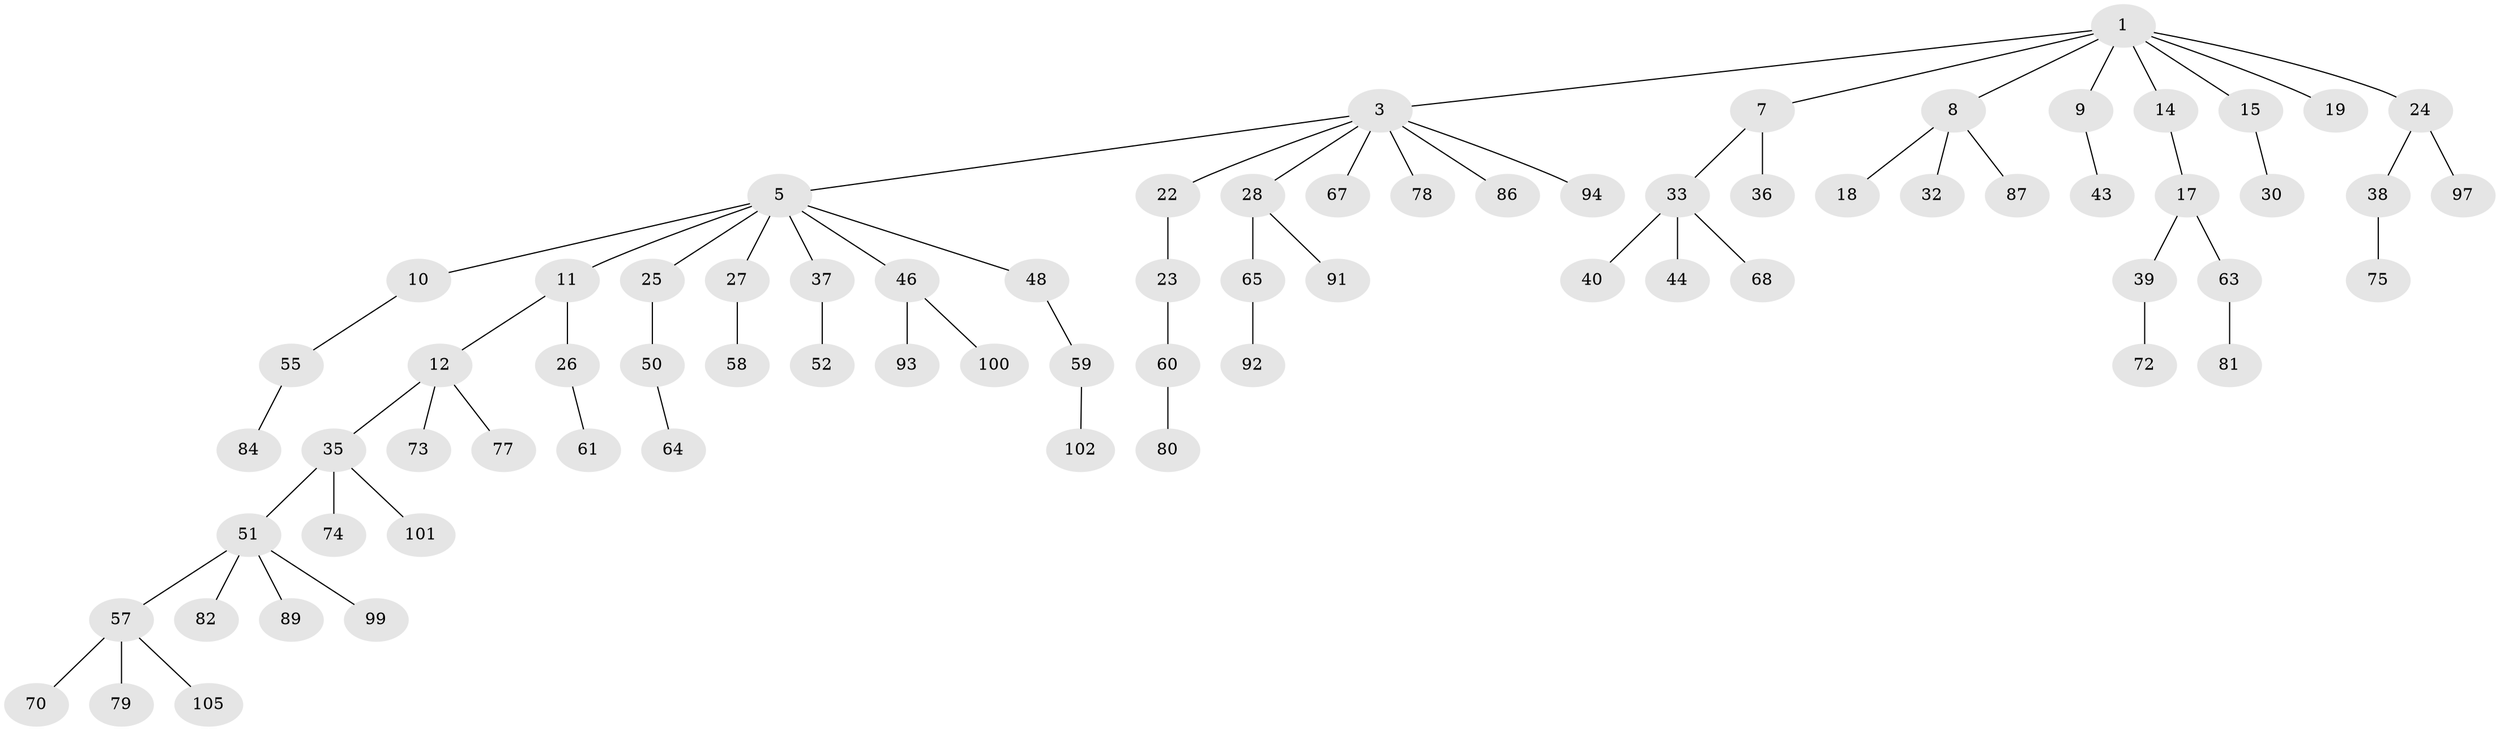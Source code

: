 // original degree distribution, {7: 0.01904761904761905, 3: 0.0761904761904762, 4: 0.05714285714285714, 6: 0.01904761904761905, 5: 0.0380952380952381, 2: 0.29523809523809524, 1: 0.49523809523809526}
// Generated by graph-tools (version 1.1) at 2025/19/03/04/25 18:19:10]
// undirected, 73 vertices, 72 edges
graph export_dot {
graph [start="1"]
  node [color=gray90,style=filled];
  1 [super="+2"];
  3 [super="+4"];
  5 [super="+6"];
  7 [super="+53"];
  8 [super="+21"];
  9;
  10;
  11;
  12 [super="+66+16+13"];
  14;
  15 [super="+90"];
  17 [super="+49+20"];
  18;
  19;
  22;
  23 [super="+71"];
  24;
  25;
  26 [super="+88+31+29+42"];
  27;
  28;
  30;
  32;
  33 [super="+34+98+41+47"];
  35 [super="+56+62"];
  36;
  37;
  38;
  39;
  40;
  43 [super="+45"];
  44;
  46;
  48;
  50;
  51;
  52;
  55;
  57;
  58;
  59;
  60;
  61;
  63;
  64;
  65;
  67 [super="+69"];
  68;
  70;
  72;
  73;
  74 [super="+76"];
  75 [super="+83"];
  77;
  78;
  79;
  80;
  81;
  82;
  84;
  86;
  87;
  89;
  91;
  92 [super="+95"];
  93;
  94;
  97;
  99;
  100;
  101;
  102;
  105;
  1 -- 3;
  1 -- 7;
  1 -- 8;
  1 -- 14;
  1 -- 15;
  1 -- 19;
  1 -- 24;
  1 -- 9;
  3 -- 22;
  3 -- 86;
  3 -- 67;
  3 -- 5;
  3 -- 94;
  3 -- 28;
  3 -- 78;
  5 -- 37;
  5 -- 46;
  5 -- 48;
  5 -- 27;
  5 -- 25;
  5 -- 10;
  5 -- 11;
  7 -- 33;
  7 -- 36;
  8 -- 18;
  8 -- 32;
  8 -- 87;
  9 -- 43;
  10 -- 55;
  11 -- 12;
  11 -- 26;
  12 -- 35;
  12 -- 73;
  12 -- 77;
  14 -- 17;
  15 -- 30;
  17 -- 63;
  17 -- 39;
  22 -- 23;
  23 -- 60;
  24 -- 38;
  24 -- 97;
  25 -- 50;
  26 -- 61;
  27 -- 58;
  28 -- 65;
  28 -- 91;
  33 -- 40;
  33 -- 44;
  33 -- 68;
  35 -- 51;
  35 -- 74;
  35 -- 101;
  37 -- 52;
  38 -- 75;
  39 -- 72;
  46 -- 93;
  46 -- 100;
  48 -- 59;
  50 -- 64;
  51 -- 57;
  51 -- 82;
  51 -- 89;
  51 -- 99;
  55 -- 84;
  57 -- 70;
  57 -- 79;
  57 -- 105;
  59 -- 102;
  60 -- 80;
  63 -- 81;
  65 -- 92;
}

